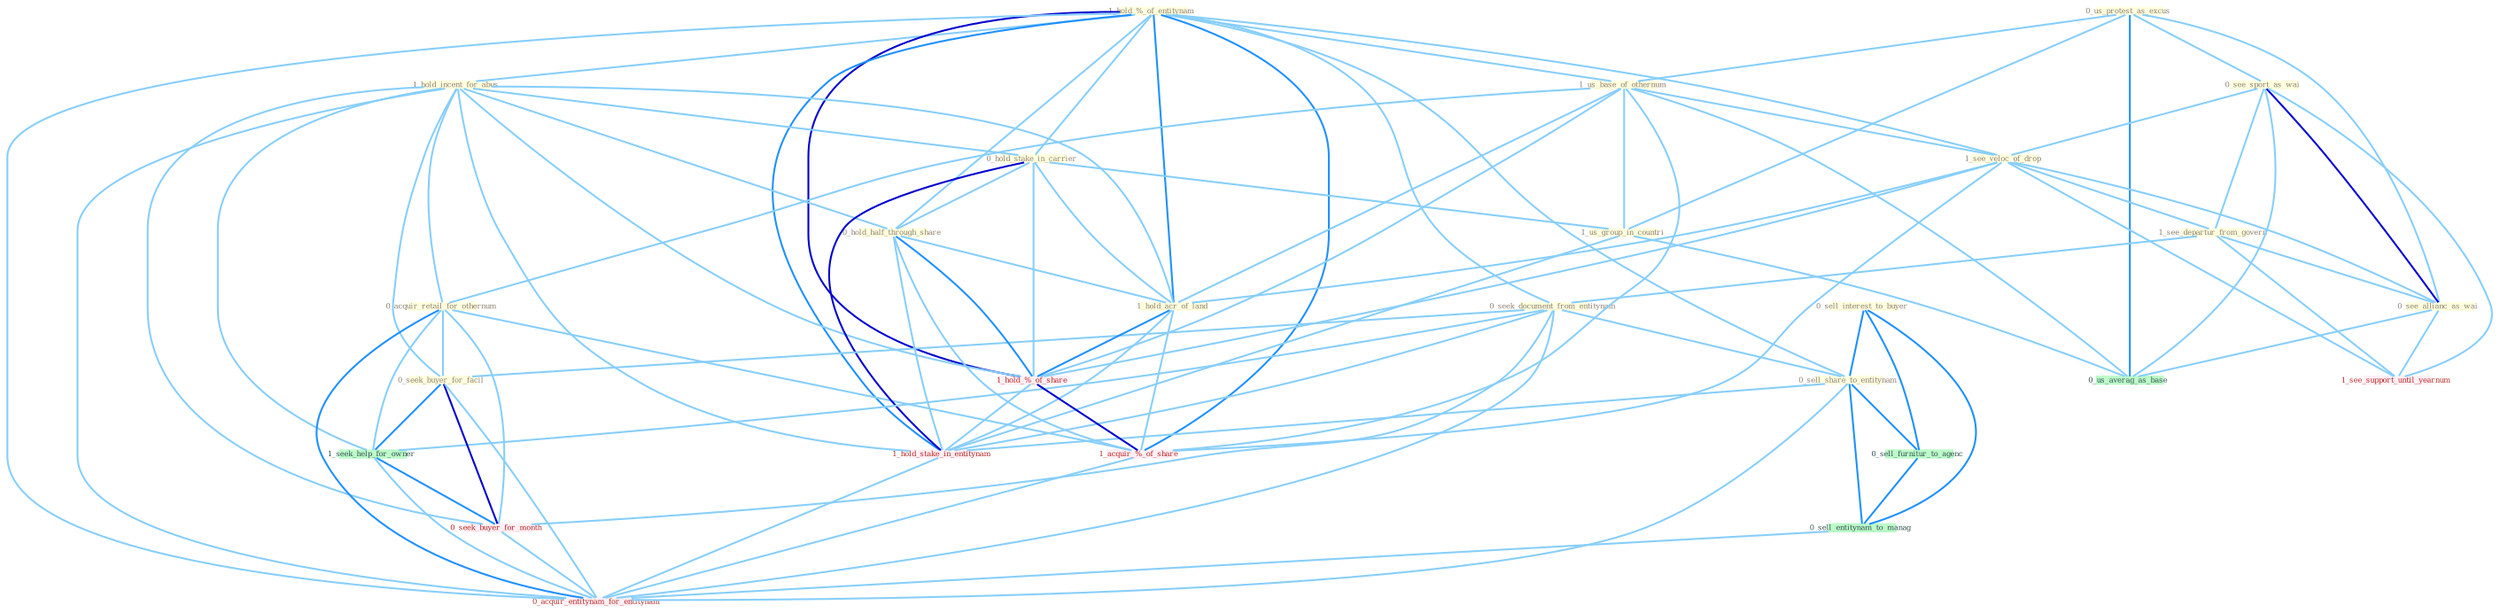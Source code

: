 Graph G{ 
    node
    [shape=polygon,style=filled,width=.5,height=.06,color="#BDFCC9",fixedsize=true,fontsize=4,
    fontcolor="#2f4f4f"];
    {node
    [color="#ffffe0", fontcolor="#8b7d6b"] "0_sell_interest_to_buyer " "1_hold_%_of_entitynam " "0_us_protest_as_excus " "1_us_base_of_othernum " "0_see_sport_as_wai " "1_hold_incent_for_abus " "0_acquir_retail_for_othernum " "0_hold_stake_in_carrier " "1_see_veloc_of_drop " "1_see_departur_from_govern " "1_us_group_in_countri " "0_seek_document_from_entitynam " "0_hold_half_through_share " "0_sell_share_to_entitynam " "0_seek_buyer_for_facil " "1_hold_acr_of_land " "0_see_allianc_as_wai "}
{node [color="#fff0f5", fontcolor="#b22222"] "1_hold_%_of_share " "1_hold_stake_in_entitynam " "0_seek_buyer_for_month " "1_acquir_%_of_share " "1_see_support_until_yearnum " "0_acquir_entitynam_for_entitynam "}
edge [color="#B0E2FF"];

	"0_sell_interest_to_buyer " -- "0_sell_share_to_entitynam " [w="2", color="#1e90ff" , len=0.8];
	"0_sell_interest_to_buyer " -- "0_sell_furnitur_to_agenc " [w="2", color="#1e90ff" , len=0.8];
	"0_sell_interest_to_buyer " -- "0_sell_entitynam_to_manag " [w="2", color="#1e90ff" , len=0.8];
	"1_hold_%_of_entitynam " -- "1_us_base_of_othernum " [w="1", color="#87cefa" ];
	"1_hold_%_of_entitynam " -- "1_hold_incent_for_abus " [w="1", color="#87cefa" ];
	"1_hold_%_of_entitynam " -- "0_hold_stake_in_carrier " [w="1", color="#87cefa" ];
	"1_hold_%_of_entitynam " -- "1_see_veloc_of_drop " [w="1", color="#87cefa" ];
	"1_hold_%_of_entitynam " -- "0_seek_document_from_entitynam " [w="1", color="#87cefa" ];
	"1_hold_%_of_entitynam " -- "0_hold_half_through_share " [w="1", color="#87cefa" ];
	"1_hold_%_of_entitynam " -- "0_sell_share_to_entitynam " [w="1", color="#87cefa" ];
	"1_hold_%_of_entitynam " -- "1_hold_acr_of_land " [w="2", color="#1e90ff" , len=0.8];
	"1_hold_%_of_entitynam " -- "1_hold_%_of_share " [w="3", color="#0000cd" , len=0.6];
	"1_hold_%_of_entitynam " -- "1_hold_stake_in_entitynam " [w="2", color="#1e90ff" , len=0.8];
	"1_hold_%_of_entitynam " -- "1_acquir_%_of_share " [w="2", color="#1e90ff" , len=0.8];
	"1_hold_%_of_entitynam " -- "0_acquir_entitynam_for_entitynam " [w="1", color="#87cefa" ];
	"0_us_protest_as_excus " -- "1_us_base_of_othernum " [w="1", color="#87cefa" ];
	"0_us_protest_as_excus " -- "0_see_sport_as_wai " [w="1", color="#87cefa" ];
	"0_us_protest_as_excus " -- "1_us_group_in_countri " [w="1", color="#87cefa" ];
	"0_us_protest_as_excus " -- "0_see_allianc_as_wai " [w="1", color="#87cefa" ];
	"0_us_protest_as_excus " -- "0_us_averag_as_base " [w="2", color="#1e90ff" , len=0.8];
	"1_us_base_of_othernum " -- "0_acquir_retail_for_othernum " [w="1", color="#87cefa" ];
	"1_us_base_of_othernum " -- "1_see_veloc_of_drop " [w="1", color="#87cefa" ];
	"1_us_base_of_othernum " -- "1_us_group_in_countri " [w="1", color="#87cefa" ];
	"1_us_base_of_othernum " -- "1_hold_acr_of_land " [w="1", color="#87cefa" ];
	"1_us_base_of_othernum " -- "1_hold_%_of_share " [w="1", color="#87cefa" ];
	"1_us_base_of_othernum " -- "1_acquir_%_of_share " [w="1", color="#87cefa" ];
	"1_us_base_of_othernum " -- "0_us_averag_as_base " [w="1", color="#87cefa" ];
	"0_see_sport_as_wai " -- "1_see_veloc_of_drop " [w="1", color="#87cefa" ];
	"0_see_sport_as_wai " -- "1_see_departur_from_govern " [w="1", color="#87cefa" ];
	"0_see_sport_as_wai " -- "0_see_allianc_as_wai " [w="3", color="#0000cd" , len=0.6];
	"0_see_sport_as_wai " -- "1_see_support_until_yearnum " [w="1", color="#87cefa" ];
	"0_see_sport_as_wai " -- "0_us_averag_as_base " [w="1", color="#87cefa" ];
	"1_hold_incent_for_abus " -- "0_acquir_retail_for_othernum " [w="1", color="#87cefa" ];
	"1_hold_incent_for_abus " -- "0_hold_stake_in_carrier " [w="1", color="#87cefa" ];
	"1_hold_incent_for_abus " -- "0_hold_half_through_share " [w="1", color="#87cefa" ];
	"1_hold_incent_for_abus " -- "0_seek_buyer_for_facil " [w="1", color="#87cefa" ];
	"1_hold_incent_for_abus " -- "1_hold_acr_of_land " [w="1", color="#87cefa" ];
	"1_hold_incent_for_abus " -- "1_hold_%_of_share " [w="1", color="#87cefa" ];
	"1_hold_incent_for_abus " -- "1_hold_stake_in_entitynam " [w="1", color="#87cefa" ];
	"1_hold_incent_for_abus " -- "1_seek_help_for_owner " [w="1", color="#87cefa" ];
	"1_hold_incent_for_abus " -- "0_seek_buyer_for_month " [w="1", color="#87cefa" ];
	"1_hold_incent_for_abus " -- "0_acquir_entitynam_for_entitynam " [w="1", color="#87cefa" ];
	"0_acquir_retail_for_othernum " -- "0_seek_buyer_for_facil " [w="1", color="#87cefa" ];
	"0_acquir_retail_for_othernum " -- "1_seek_help_for_owner " [w="1", color="#87cefa" ];
	"0_acquir_retail_for_othernum " -- "0_seek_buyer_for_month " [w="1", color="#87cefa" ];
	"0_acquir_retail_for_othernum " -- "1_acquir_%_of_share " [w="1", color="#87cefa" ];
	"0_acquir_retail_for_othernum " -- "0_acquir_entitynam_for_entitynam " [w="2", color="#1e90ff" , len=0.8];
	"0_hold_stake_in_carrier " -- "1_us_group_in_countri " [w="1", color="#87cefa" ];
	"0_hold_stake_in_carrier " -- "0_hold_half_through_share " [w="1", color="#87cefa" ];
	"0_hold_stake_in_carrier " -- "1_hold_acr_of_land " [w="1", color="#87cefa" ];
	"0_hold_stake_in_carrier " -- "1_hold_%_of_share " [w="1", color="#87cefa" ];
	"0_hold_stake_in_carrier " -- "1_hold_stake_in_entitynam " [w="3", color="#0000cd" , len=0.6];
	"1_see_veloc_of_drop " -- "1_see_departur_from_govern " [w="1", color="#87cefa" ];
	"1_see_veloc_of_drop " -- "1_hold_acr_of_land " [w="1", color="#87cefa" ];
	"1_see_veloc_of_drop " -- "0_see_allianc_as_wai " [w="1", color="#87cefa" ];
	"1_see_veloc_of_drop " -- "1_hold_%_of_share " [w="1", color="#87cefa" ];
	"1_see_veloc_of_drop " -- "1_acquir_%_of_share " [w="1", color="#87cefa" ];
	"1_see_veloc_of_drop " -- "1_see_support_until_yearnum " [w="1", color="#87cefa" ];
	"1_see_departur_from_govern " -- "0_seek_document_from_entitynam " [w="1", color="#87cefa" ];
	"1_see_departur_from_govern " -- "0_see_allianc_as_wai " [w="1", color="#87cefa" ];
	"1_see_departur_from_govern " -- "1_see_support_until_yearnum " [w="1", color="#87cefa" ];
	"1_us_group_in_countri " -- "1_hold_stake_in_entitynam " [w="1", color="#87cefa" ];
	"1_us_group_in_countri " -- "0_us_averag_as_base " [w="1", color="#87cefa" ];
	"0_seek_document_from_entitynam " -- "0_sell_share_to_entitynam " [w="1", color="#87cefa" ];
	"0_seek_document_from_entitynam " -- "0_seek_buyer_for_facil " [w="1", color="#87cefa" ];
	"0_seek_document_from_entitynam " -- "1_hold_stake_in_entitynam " [w="1", color="#87cefa" ];
	"0_seek_document_from_entitynam " -- "1_seek_help_for_owner " [w="1", color="#87cefa" ];
	"0_seek_document_from_entitynam " -- "0_seek_buyer_for_month " [w="1", color="#87cefa" ];
	"0_seek_document_from_entitynam " -- "0_acquir_entitynam_for_entitynam " [w="1", color="#87cefa" ];
	"0_hold_half_through_share " -- "1_hold_acr_of_land " [w="1", color="#87cefa" ];
	"0_hold_half_through_share " -- "1_hold_%_of_share " [w="2", color="#1e90ff" , len=0.8];
	"0_hold_half_through_share " -- "1_hold_stake_in_entitynam " [w="1", color="#87cefa" ];
	"0_hold_half_through_share " -- "1_acquir_%_of_share " [w="1", color="#87cefa" ];
	"0_sell_share_to_entitynam " -- "1_hold_stake_in_entitynam " [w="1", color="#87cefa" ];
	"0_sell_share_to_entitynam " -- "0_sell_furnitur_to_agenc " [w="2", color="#1e90ff" , len=0.8];
	"0_sell_share_to_entitynam " -- "0_sell_entitynam_to_manag " [w="2", color="#1e90ff" , len=0.8];
	"0_sell_share_to_entitynam " -- "0_acquir_entitynam_for_entitynam " [w="1", color="#87cefa" ];
	"0_seek_buyer_for_facil " -- "1_seek_help_for_owner " [w="2", color="#1e90ff" , len=0.8];
	"0_seek_buyer_for_facil " -- "0_seek_buyer_for_month " [w="3", color="#0000cd" , len=0.6];
	"0_seek_buyer_for_facil " -- "0_acquir_entitynam_for_entitynam " [w="1", color="#87cefa" ];
	"1_hold_acr_of_land " -- "1_hold_%_of_share " [w="2", color="#1e90ff" , len=0.8];
	"1_hold_acr_of_land " -- "1_hold_stake_in_entitynam " [w="1", color="#87cefa" ];
	"1_hold_acr_of_land " -- "1_acquir_%_of_share " [w="1", color="#87cefa" ];
	"0_see_allianc_as_wai " -- "1_see_support_until_yearnum " [w="1", color="#87cefa" ];
	"0_see_allianc_as_wai " -- "0_us_averag_as_base " [w="1", color="#87cefa" ];
	"1_hold_%_of_share " -- "1_hold_stake_in_entitynam " [w="1", color="#87cefa" ];
	"1_hold_%_of_share " -- "1_acquir_%_of_share " [w="3", color="#0000cd" , len=0.6];
	"1_hold_stake_in_entitynam " -- "0_acquir_entitynam_for_entitynam " [w="1", color="#87cefa" ];
	"1_seek_help_for_owner " -- "0_seek_buyer_for_month " [w="2", color="#1e90ff" , len=0.8];
	"1_seek_help_for_owner " -- "0_acquir_entitynam_for_entitynam " [w="1", color="#87cefa" ];
	"0_seek_buyer_for_month " -- "0_acquir_entitynam_for_entitynam " [w="1", color="#87cefa" ];
	"1_acquir_%_of_share " -- "0_acquir_entitynam_for_entitynam " [w="1", color="#87cefa" ];
	"0_sell_furnitur_to_agenc " -- "0_sell_entitynam_to_manag " [w="2", color="#1e90ff" , len=0.8];
	"0_sell_entitynam_to_manag " -- "0_acquir_entitynam_for_entitynam " [w="1", color="#87cefa" ];
}